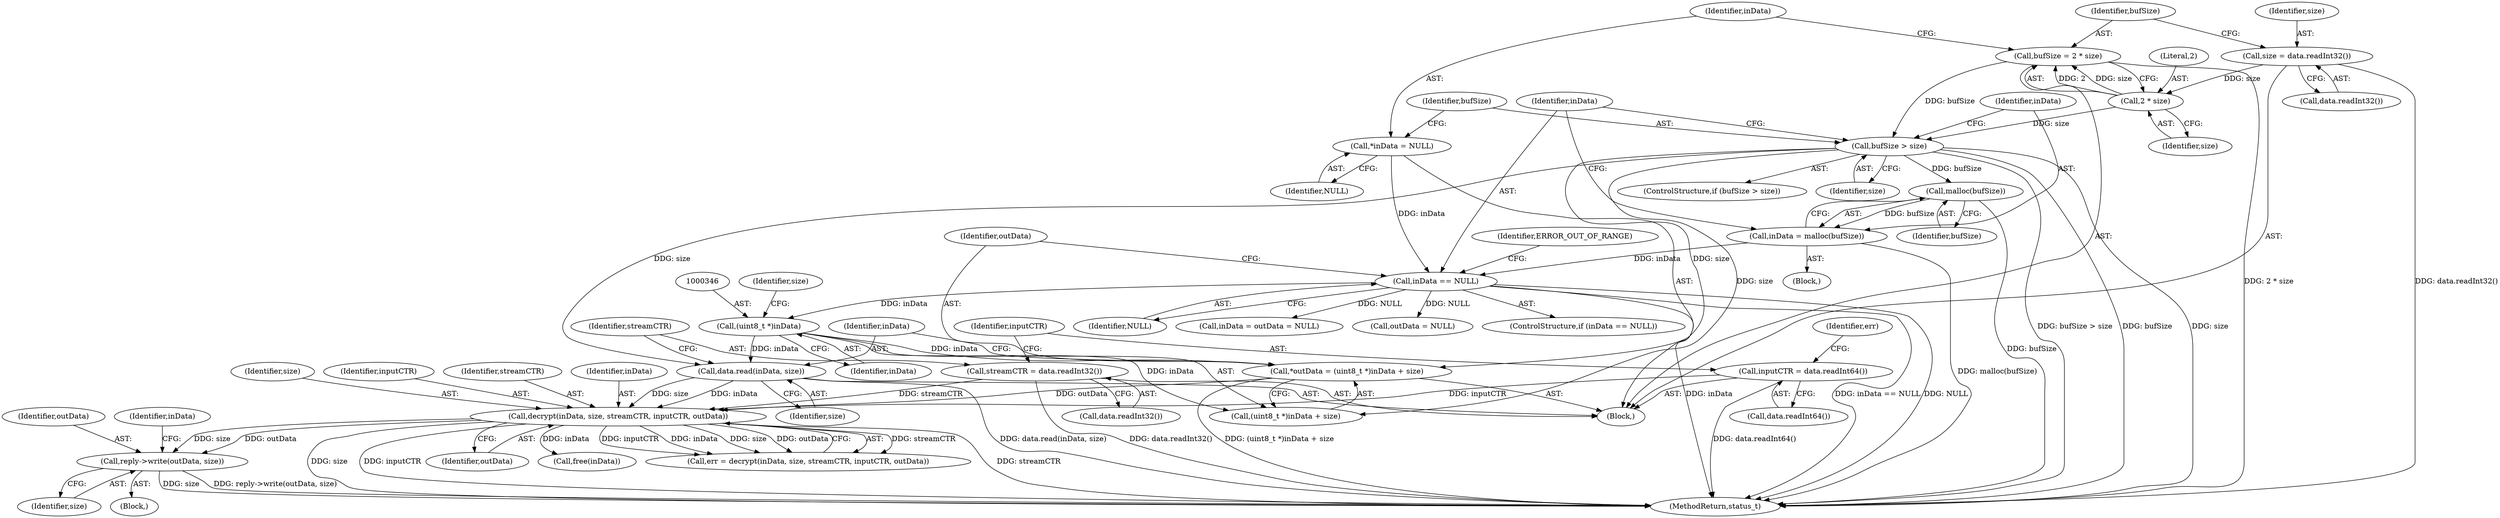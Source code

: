 digraph "0_Android_9667e3eff2d34c3797c3b529370de47b2c1f1bf6@API" {
"1000376" [label="(Call,reply->write(outData, size))"];
"1000363" [label="(Call,decrypt(inData, size, streamCTR, inputCTR, outData))"];
"1000349" [label="(Call,data.read(inData, size))"];
"1000345" [label="(Call,(uint8_t *)inData)"];
"1000333" [label="(Call,inData == NULL)"];
"1000328" [label="(Call,inData = malloc(bufSize))"];
"1000330" [label="(Call,malloc(bufSize))"];
"1000324" [label="(Call,bufSize > size)"];
"1000314" [label="(Call,bufSize = 2 * size)"];
"1000316" [label="(Call,2 * size)"];
"1000310" [label="(Call,size = data.readInt32())"];
"1000320" [label="(Call,*inData = NULL)"];
"1000353" [label="(Call,streamCTR = data.readInt32())"];
"1000357" [label="(Call,inputCTR = data.readInt64())"];
"1000342" [label="(Call,*outData = (uint8_t *)inData + size)"];
"1000353" [label="(Call,streamCTR = data.readInt32())"];
"1000334" [label="(Identifier,inData)"];
"1000367" [label="(Identifier,inputCTR)"];
"1000335" [label="(Identifier,NULL)"];
"1000314" [label="(Call,bufSize = 2 * size)"];
"1000322" [label="(Identifier,NULL)"];
"1000350" [label="(Identifier,inData)"];
"1000321" [label="(Identifier,inData)"];
"1000359" [label="(Call,data.readInt64())"];
"1000310" [label="(Call,size = data.readInt32())"];
"1000311" [label="(Identifier,size)"];
"1000323" [label="(ControlStructure,if (bufSize > size))"];
"1000317" [label="(Literal,2)"];
"1000381" [label="(Call,inData = outData = NULL)"];
"1000325" [label="(Identifier,bufSize)"];
"1000349" [label="(Call,data.read(inData, size))"];
"1000320" [label="(Call,*inData = NULL)"];
"1000368" [label="(Identifier,outData)"];
"1000345" [label="(Call,(uint8_t *)inData)"];
"1000333" [label="(Call,inData == NULL)"];
"1000379" [label="(Call,free(inData))"];
"1000328" [label="(Call,inData = malloc(bufSize))"];
"1000366" [label="(Identifier,streamCTR)"];
"1000358" [label="(Identifier,inputCTR)"];
"1000363" [label="(Call,decrypt(inData, size, streamCTR, inputCTR, outData))"];
"1000395" [label="(MethodReturn,status_t)"];
"1000364" [label="(Identifier,inData)"];
"1000324" [label="(Call,bufSize > size)"];
"1000312" [label="(Call,data.readInt32())"];
"1000326" [label="(Identifier,size)"];
"1000380" [label="(Identifier,inData)"];
"1000315" [label="(Identifier,bufSize)"];
"1000378" [label="(Identifier,size)"];
"1000308" [label="(Block,)"];
"1000354" [label="(Identifier,streamCTR)"];
"1000355" [label="(Call,data.readInt32())"];
"1000383" [label="(Call,outData = NULL)"];
"1000376" [label="(Call,reply->write(outData, size))"];
"1000332" [label="(ControlStructure,if (inData == NULL))"];
"1000344" [label="(Call,(uint8_t *)inData + size)"];
"1000316" [label="(Call,2 * size)"];
"1000329" [label="(Identifier,inData)"];
"1000365" [label="(Identifier,size)"];
"1000330" [label="(Call,malloc(bufSize))"];
"1000327" [label="(Block,)"];
"1000375" [label="(Block,)"];
"1000318" [label="(Identifier,size)"];
"1000348" [label="(Identifier,size)"];
"1000361" [label="(Call,err = decrypt(inData, size, streamCTR, inputCTR, outData))"];
"1000342" [label="(Call,*outData = (uint8_t *)inData + size)"];
"1000351" [label="(Identifier,size)"];
"1000343" [label="(Identifier,outData)"];
"1000377" [label="(Identifier,outData)"];
"1000338" [label="(Identifier,ERROR_OUT_OF_RANGE)"];
"1000331" [label="(Identifier,bufSize)"];
"1000347" [label="(Identifier,inData)"];
"1000362" [label="(Identifier,err)"];
"1000357" [label="(Call,inputCTR = data.readInt64())"];
"1000376" -> "1000375"  [label="AST: "];
"1000376" -> "1000378"  [label="CFG: "];
"1000377" -> "1000376"  [label="AST: "];
"1000378" -> "1000376"  [label="AST: "];
"1000380" -> "1000376"  [label="CFG: "];
"1000376" -> "1000395"  [label="DDG: reply->write(outData, size)"];
"1000376" -> "1000395"  [label="DDG: size"];
"1000363" -> "1000376"  [label="DDG: outData"];
"1000363" -> "1000376"  [label="DDG: size"];
"1000363" -> "1000361"  [label="AST: "];
"1000363" -> "1000368"  [label="CFG: "];
"1000364" -> "1000363"  [label="AST: "];
"1000365" -> "1000363"  [label="AST: "];
"1000366" -> "1000363"  [label="AST: "];
"1000367" -> "1000363"  [label="AST: "];
"1000368" -> "1000363"  [label="AST: "];
"1000361" -> "1000363"  [label="CFG: "];
"1000363" -> "1000395"  [label="DDG: size"];
"1000363" -> "1000395"  [label="DDG: inputCTR"];
"1000363" -> "1000395"  [label="DDG: streamCTR"];
"1000363" -> "1000361"  [label="DDG: streamCTR"];
"1000363" -> "1000361"  [label="DDG: inputCTR"];
"1000363" -> "1000361"  [label="DDG: inData"];
"1000363" -> "1000361"  [label="DDG: size"];
"1000363" -> "1000361"  [label="DDG: outData"];
"1000349" -> "1000363"  [label="DDG: inData"];
"1000349" -> "1000363"  [label="DDG: size"];
"1000353" -> "1000363"  [label="DDG: streamCTR"];
"1000357" -> "1000363"  [label="DDG: inputCTR"];
"1000342" -> "1000363"  [label="DDG: outData"];
"1000363" -> "1000379"  [label="DDG: inData"];
"1000349" -> "1000308"  [label="AST: "];
"1000349" -> "1000351"  [label="CFG: "];
"1000350" -> "1000349"  [label="AST: "];
"1000351" -> "1000349"  [label="AST: "];
"1000354" -> "1000349"  [label="CFG: "];
"1000349" -> "1000395"  [label="DDG: data.read(inData, size)"];
"1000345" -> "1000349"  [label="DDG: inData"];
"1000324" -> "1000349"  [label="DDG: size"];
"1000345" -> "1000344"  [label="AST: "];
"1000345" -> "1000347"  [label="CFG: "];
"1000346" -> "1000345"  [label="AST: "];
"1000347" -> "1000345"  [label="AST: "];
"1000348" -> "1000345"  [label="CFG: "];
"1000345" -> "1000342"  [label="DDG: inData"];
"1000345" -> "1000344"  [label="DDG: inData"];
"1000333" -> "1000345"  [label="DDG: inData"];
"1000333" -> "1000332"  [label="AST: "];
"1000333" -> "1000335"  [label="CFG: "];
"1000334" -> "1000333"  [label="AST: "];
"1000335" -> "1000333"  [label="AST: "];
"1000338" -> "1000333"  [label="CFG: "];
"1000343" -> "1000333"  [label="CFG: "];
"1000333" -> "1000395"  [label="DDG: inData"];
"1000333" -> "1000395"  [label="DDG: inData == NULL"];
"1000333" -> "1000395"  [label="DDG: NULL"];
"1000328" -> "1000333"  [label="DDG: inData"];
"1000320" -> "1000333"  [label="DDG: inData"];
"1000333" -> "1000381"  [label="DDG: NULL"];
"1000333" -> "1000383"  [label="DDG: NULL"];
"1000328" -> "1000327"  [label="AST: "];
"1000328" -> "1000330"  [label="CFG: "];
"1000329" -> "1000328"  [label="AST: "];
"1000330" -> "1000328"  [label="AST: "];
"1000334" -> "1000328"  [label="CFG: "];
"1000328" -> "1000395"  [label="DDG: malloc(bufSize)"];
"1000330" -> "1000328"  [label="DDG: bufSize"];
"1000330" -> "1000331"  [label="CFG: "];
"1000331" -> "1000330"  [label="AST: "];
"1000330" -> "1000395"  [label="DDG: bufSize"];
"1000324" -> "1000330"  [label="DDG: bufSize"];
"1000324" -> "1000323"  [label="AST: "];
"1000324" -> "1000326"  [label="CFG: "];
"1000325" -> "1000324"  [label="AST: "];
"1000326" -> "1000324"  [label="AST: "];
"1000329" -> "1000324"  [label="CFG: "];
"1000334" -> "1000324"  [label="CFG: "];
"1000324" -> "1000395"  [label="DDG: size"];
"1000324" -> "1000395"  [label="DDG: bufSize > size"];
"1000324" -> "1000395"  [label="DDG: bufSize"];
"1000314" -> "1000324"  [label="DDG: bufSize"];
"1000316" -> "1000324"  [label="DDG: size"];
"1000324" -> "1000342"  [label="DDG: size"];
"1000324" -> "1000344"  [label="DDG: size"];
"1000314" -> "1000308"  [label="AST: "];
"1000314" -> "1000316"  [label="CFG: "];
"1000315" -> "1000314"  [label="AST: "];
"1000316" -> "1000314"  [label="AST: "];
"1000321" -> "1000314"  [label="CFG: "];
"1000314" -> "1000395"  [label="DDG: 2 * size"];
"1000316" -> "1000314"  [label="DDG: 2"];
"1000316" -> "1000314"  [label="DDG: size"];
"1000316" -> "1000318"  [label="CFG: "];
"1000317" -> "1000316"  [label="AST: "];
"1000318" -> "1000316"  [label="AST: "];
"1000310" -> "1000316"  [label="DDG: size"];
"1000310" -> "1000308"  [label="AST: "];
"1000310" -> "1000312"  [label="CFG: "];
"1000311" -> "1000310"  [label="AST: "];
"1000312" -> "1000310"  [label="AST: "];
"1000315" -> "1000310"  [label="CFG: "];
"1000310" -> "1000395"  [label="DDG: data.readInt32()"];
"1000320" -> "1000308"  [label="AST: "];
"1000320" -> "1000322"  [label="CFG: "];
"1000321" -> "1000320"  [label="AST: "];
"1000322" -> "1000320"  [label="AST: "];
"1000325" -> "1000320"  [label="CFG: "];
"1000353" -> "1000308"  [label="AST: "];
"1000353" -> "1000355"  [label="CFG: "];
"1000354" -> "1000353"  [label="AST: "];
"1000355" -> "1000353"  [label="AST: "];
"1000358" -> "1000353"  [label="CFG: "];
"1000353" -> "1000395"  [label="DDG: data.readInt32()"];
"1000357" -> "1000308"  [label="AST: "];
"1000357" -> "1000359"  [label="CFG: "];
"1000358" -> "1000357"  [label="AST: "];
"1000359" -> "1000357"  [label="AST: "];
"1000362" -> "1000357"  [label="CFG: "];
"1000357" -> "1000395"  [label="DDG: data.readInt64()"];
"1000342" -> "1000308"  [label="AST: "];
"1000342" -> "1000344"  [label="CFG: "];
"1000343" -> "1000342"  [label="AST: "];
"1000344" -> "1000342"  [label="AST: "];
"1000350" -> "1000342"  [label="CFG: "];
"1000342" -> "1000395"  [label="DDG: (uint8_t *)inData + size"];
}
